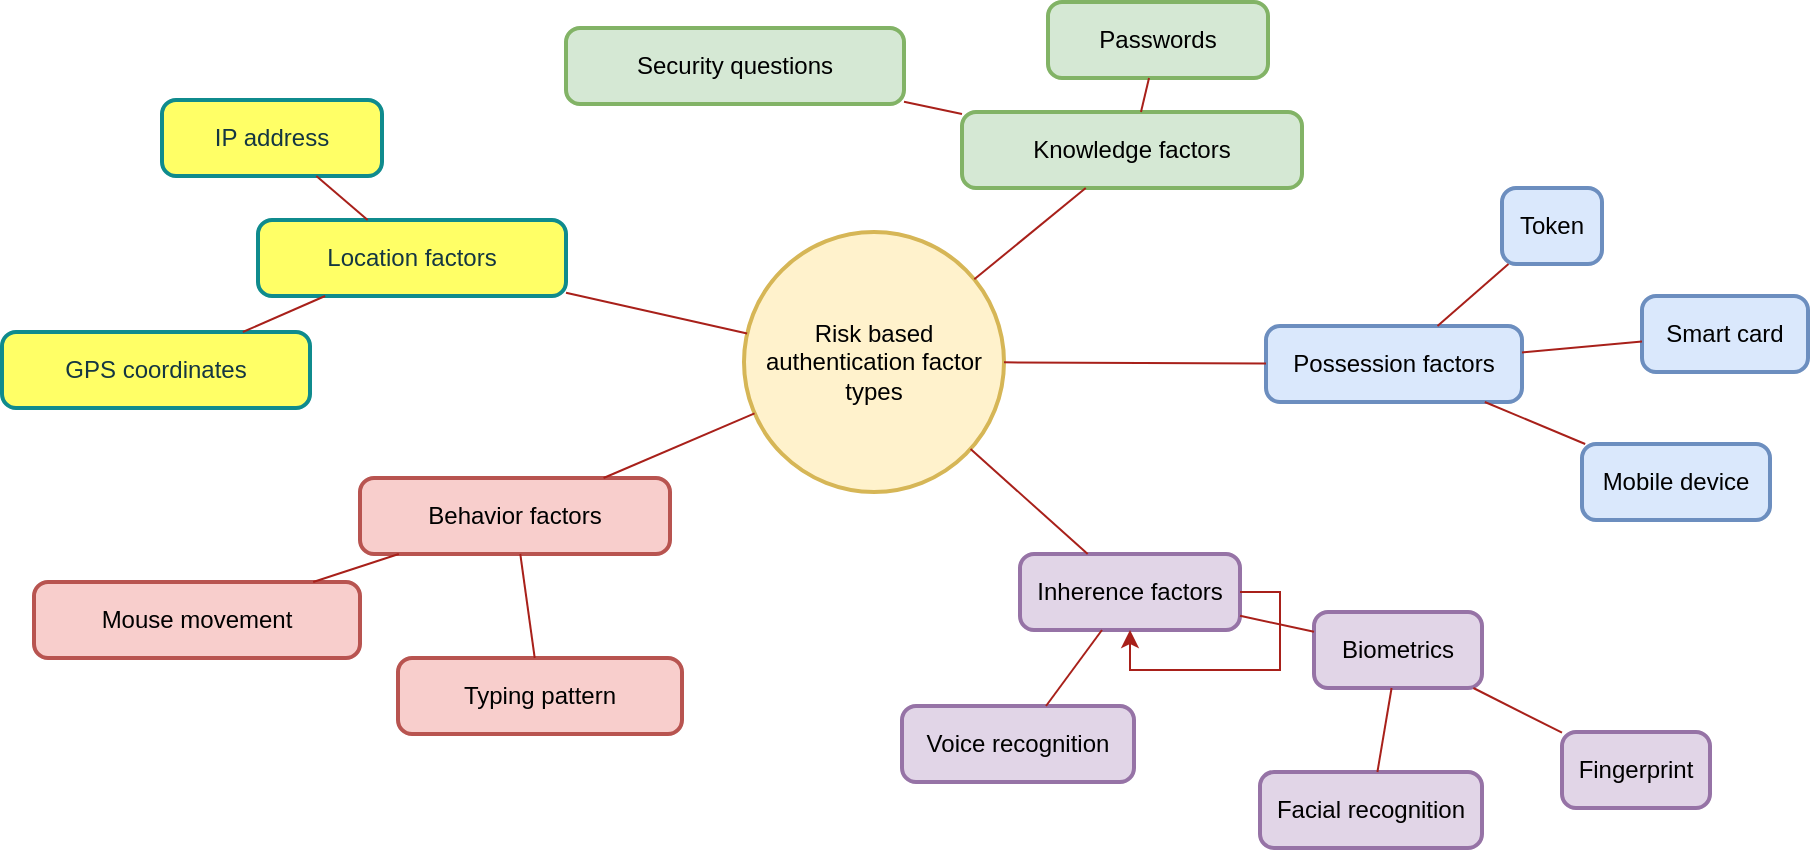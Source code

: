 <mxfile version="22.1.20" type="github">
  <diagram name="Page-1" id="l2GMeswKkvahaLC8OSgZ">
    <mxGraphModel dx="1434" dy="772" grid="1" gridSize="10" guides="1" tooltips="1" connect="1" arrows="1" fold="1" page="1" pageScale="1" pageWidth="1100" pageHeight="850" math="0" shadow="0">
      <root>
        <mxCell id="0" />
        <mxCell id="1" parent="0" />
        <mxCell id="2" value="Risk based authentication factor types" style="ellipse;aspect=fixed;strokeWidth=2;whiteSpace=wrap;labelBackgroundColor=none;fillColor=#fff2cc;strokeColor=#d6b656;" parent="1" vertex="1">
          <mxGeometry x="431" y="130" width="130" height="130" as="geometry" />
        </mxCell>
        <mxCell id="3" value="Knowledge factors" style="rounded=1;absoluteArcSize=1;arcSize=14;whiteSpace=wrap;strokeWidth=2;labelBackgroundColor=none;fillColor=#d5e8d4;strokeColor=#82b366;" parent="1" vertex="1">
          <mxGeometry x="540" y="70" width="170" height="38" as="geometry" />
        </mxCell>
        <mxCell id="4" value="Passwords" style="rounded=1;absoluteArcSize=1;arcSize=14;whiteSpace=wrap;strokeWidth=2;labelBackgroundColor=none;fillColor=#d5e8d4;strokeColor=#82b366;" parent="1" vertex="1">
          <mxGeometry x="583" y="15" width="110" height="38" as="geometry" />
        </mxCell>
        <mxCell id="5" value="Security questions" style="rounded=1;absoluteArcSize=1;arcSize=14;whiteSpace=wrap;strokeWidth=2;labelBackgroundColor=none;fillColor=#d5e8d4;strokeColor=#82b366;" parent="1" vertex="1">
          <mxGeometry x="342" y="28" width="169" height="38" as="geometry" />
        </mxCell>
        <mxCell id="6" value="Possession factors" style="rounded=1;absoluteArcSize=1;arcSize=14;whiteSpace=wrap;strokeWidth=2;labelBackgroundColor=none;fillColor=#dae8fc;strokeColor=#6c8ebf;" parent="1" vertex="1">
          <mxGeometry x="692" y="177" width="128" height="38" as="geometry" />
        </mxCell>
        <mxCell id="7" value="Smart card" style="rounded=1;absoluteArcSize=1;arcSize=14;whiteSpace=wrap;strokeWidth=2;labelBackgroundColor=none;fillColor=#dae8fc;strokeColor=#6c8ebf;" parent="1" vertex="1">
          <mxGeometry x="880" y="162" width="83" height="38" as="geometry" />
        </mxCell>
        <mxCell id="8" value="Token" style="rounded=1;absoluteArcSize=1;arcSize=14;whiteSpace=wrap;strokeWidth=2;labelBackgroundColor=none;fillColor=#dae8fc;strokeColor=#6c8ebf;" parent="1" vertex="1">
          <mxGeometry x="810" y="108" width="50" height="38" as="geometry" />
        </mxCell>
        <mxCell id="9" value="Mobile device" style="rounded=1;absoluteArcSize=1;arcSize=14;whiteSpace=wrap;strokeWidth=2;labelBackgroundColor=none;fillColor=#dae8fc;strokeColor=#6c8ebf;" parent="1" vertex="1">
          <mxGeometry x="850" y="236" width="94" height="38" as="geometry" />
        </mxCell>
        <mxCell id="10" value="Inherence factors" style="rounded=1;absoluteArcSize=1;arcSize=14;whiteSpace=wrap;strokeWidth=2;labelBackgroundColor=none;fillColor=#e1d5e7;strokeColor=#9673a6;" parent="1" vertex="1">
          <mxGeometry x="569" y="291" width="110" height="38" as="geometry" />
        </mxCell>
        <mxCell id="11" value="Biometrics" style="rounded=1;absoluteArcSize=1;arcSize=14;whiteSpace=wrap;strokeWidth=2;labelBackgroundColor=none;fillColor=#e1d5e7;strokeColor=#9673a6;" parent="1" vertex="1">
          <mxGeometry x="716" y="320" width="84" height="38" as="geometry" />
        </mxCell>
        <mxCell id="12" value="Fingerprint" style="rounded=1;absoluteArcSize=1;arcSize=14;whiteSpace=wrap;strokeWidth=2;labelBackgroundColor=none;fillColor=#e1d5e7;strokeColor=#9673a6;" parent="1" vertex="1">
          <mxGeometry x="840" y="380" width="74" height="38" as="geometry" />
        </mxCell>
        <mxCell id="13" value="Facial recognition" style="rounded=1;absoluteArcSize=1;arcSize=14;whiteSpace=wrap;strokeWidth=2;labelBackgroundColor=none;fillColor=#e1d5e7;strokeColor=#9673a6;" parent="1" vertex="1">
          <mxGeometry x="689" y="400" width="111" height="38" as="geometry" />
        </mxCell>
        <mxCell id="14" value="Voice recognition" style="rounded=1;absoluteArcSize=1;arcSize=14;whiteSpace=wrap;strokeWidth=2;labelBackgroundColor=none;fillColor=#e1d5e7;strokeColor=#9673a6;" parent="1" vertex="1">
          <mxGeometry x="510" y="367" width="116" height="38" as="geometry" />
        </mxCell>
        <mxCell id="15" value="Location factors" style="rounded=1;absoluteArcSize=1;arcSize=14;whiteSpace=wrap;strokeWidth=2;labelBackgroundColor=none;fillColor=#FFFF66;strokeColor=#0F8B8D;fontColor=#143642;" parent="1" vertex="1">
          <mxGeometry x="188" y="124" width="154" height="38" as="geometry" />
        </mxCell>
        <mxCell id="16" value="GPS coordinates" style="rounded=1;absoluteArcSize=1;arcSize=14;whiteSpace=wrap;strokeWidth=2;labelBackgroundColor=none;fillColor=#FFFF66;strokeColor=#0F8B8D;fontColor=#143642;" parent="1" vertex="1">
          <mxGeometry x="60" y="180" width="154" height="38" as="geometry" />
        </mxCell>
        <mxCell id="17" value="IP address" style="rounded=1;absoluteArcSize=1;arcSize=14;whiteSpace=wrap;strokeWidth=2;labelBackgroundColor=none;fillColor=#FFFF66;strokeColor=#0F8B8D;fontColor=#143642;" parent="1" vertex="1">
          <mxGeometry x="140" y="64" width="110" height="38" as="geometry" />
        </mxCell>
        <mxCell id="18" value="Behavior factors" style="rounded=1;absoluteArcSize=1;arcSize=14;whiteSpace=wrap;strokeWidth=2;labelBackgroundColor=none;fillColor=#f8cecc;strokeColor=#b85450;" parent="1" vertex="1">
          <mxGeometry x="239" y="253" width="155" height="38" as="geometry" />
        </mxCell>
        <mxCell id="19" value="Typing pattern" style="rounded=1;absoluteArcSize=1;arcSize=14;whiteSpace=wrap;strokeWidth=2;labelBackgroundColor=none;fillColor=#f8cecc;strokeColor=#b85450;" parent="1" vertex="1">
          <mxGeometry x="258" y="343" width="142" height="38" as="geometry" />
        </mxCell>
        <mxCell id="20" value="Mouse movement" style="rounded=1;absoluteArcSize=1;arcSize=14;whiteSpace=wrap;strokeWidth=2;labelBackgroundColor=none;fillColor=#f8cecc;strokeColor=#b85450;" parent="1" vertex="1">
          <mxGeometry x="76" y="305" width="163" height="38" as="geometry" />
        </mxCell>
        <mxCell id="21" style="endArrow=none;labelBackgroundColor=none;strokeColor=#A8201A;fontColor=default;" parent="1" source="2" target="3" edge="1">
          <mxGeometry relative="1" as="geometry" />
        </mxCell>
        <mxCell id="22" style="endArrow=none;labelBackgroundColor=none;strokeColor=#A8201A;fontColor=default;" parent="1" source="2" target="6" edge="1">
          <mxGeometry relative="1" as="geometry" />
        </mxCell>
        <mxCell id="23" style="endArrow=none;labelBackgroundColor=none;strokeColor=#A8201A;fontColor=default;" parent="1" source="2" target="10" edge="1">
          <mxGeometry relative="1" as="geometry" />
        </mxCell>
        <mxCell id="24" style="endArrow=none;labelBackgroundColor=none;strokeColor=#A8201A;fontColor=default;" parent="1" source="2" target="15" edge="1">
          <mxGeometry relative="1" as="geometry" />
        </mxCell>
        <mxCell id="25" style="endArrow=none;labelBackgroundColor=none;strokeColor=#A8201A;fontColor=default;" parent="1" source="2" target="18" edge="1">
          <mxGeometry relative="1" as="geometry" />
        </mxCell>
        <mxCell id="26" style="endArrow=none;labelBackgroundColor=none;strokeColor=#A8201A;fontColor=default;" parent="1" source="3" target="4" edge="1">
          <mxGeometry relative="1" as="geometry" />
        </mxCell>
        <mxCell id="27" style="endArrow=none;labelBackgroundColor=none;strokeColor=#A8201A;fontColor=default;" parent="1" source="3" target="5" edge="1">
          <mxGeometry relative="1" as="geometry" />
        </mxCell>
        <mxCell id="28" style="endArrow=none;labelBackgroundColor=none;strokeColor=#A8201A;fontColor=default;" parent="1" source="6" target="7" edge="1">
          <mxGeometry relative="1" as="geometry" />
        </mxCell>
        <mxCell id="29" style="endArrow=none;labelBackgroundColor=none;strokeColor=#A8201A;fontColor=default;" parent="1" source="6" target="8" edge="1">
          <mxGeometry relative="1" as="geometry" />
        </mxCell>
        <mxCell id="30" style="endArrow=none;labelBackgroundColor=none;strokeColor=#A8201A;fontColor=default;" parent="1" source="6" target="9" edge="1">
          <mxGeometry relative="1" as="geometry" />
        </mxCell>
        <mxCell id="31" style="endArrow=none;labelBackgroundColor=none;strokeColor=#A8201A;fontColor=default;" parent="1" source="10" target="11" edge="1">
          <mxGeometry relative="1" as="geometry" />
        </mxCell>
        <mxCell id="32" style="endArrow=none;labelBackgroundColor=none;strokeColor=#A8201A;fontColor=default;" parent="1" source="10" target="14" edge="1">
          <mxGeometry relative="1" as="geometry" />
        </mxCell>
        <mxCell id="33" style="endArrow=none;labelBackgroundColor=none;strokeColor=#A8201A;fontColor=default;" parent="1" source="11" target="12" edge="1">
          <mxGeometry relative="1" as="geometry" />
        </mxCell>
        <mxCell id="34" style="endArrow=none;labelBackgroundColor=none;strokeColor=#A8201A;fontColor=default;" parent="1" source="11" target="13" edge="1">
          <mxGeometry relative="1" as="geometry" />
        </mxCell>
        <mxCell id="35" style="endArrow=none;labelBackgroundColor=none;strokeColor=#A8201A;fontColor=default;" parent="1" source="15" target="16" edge="1">
          <mxGeometry relative="1" as="geometry" />
        </mxCell>
        <mxCell id="36" style="endArrow=none;labelBackgroundColor=none;strokeColor=#A8201A;fontColor=default;" parent="1" source="15" target="17" edge="1">
          <mxGeometry relative="1" as="geometry" />
        </mxCell>
        <mxCell id="37" style="endArrow=none;labelBackgroundColor=none;strokeColor=#A8201A;fontColor=default;" parent="1" source="18" target="19" edge="1">
          <mxGeometry relative="1" as="geometry" />
        </mxCell>
        <mxCell id="38" style="endArrow=none;labelBackgroundColor=none;strokeColor=#A8201A;fontColor=default;" parent="1" source="18" target="20" edge="1">
          <mxGeometry relative="1" as="geometry" />
        </mxCell>
        <mxCell id="ymJ0uJURulUQnVnN5LsU-38" style="edgeStyle=orthogonalEdgeStyle;rounded=0;orthogonalLoop=1;jettySize=auto;html=1;exitX=1;exitY=0.5;exitDx=0;exitDy=0;strokeColor=#A8201A;fontColor=#143642;fillColor=#FAE5C7;" edge="1" parent="1" source="10" target="10">
          <mxGeometry relative="1" as="geometry" />
        </mxCell>
      </root>
    </mxGraphModel>
  </diagram>
</mxfile>
